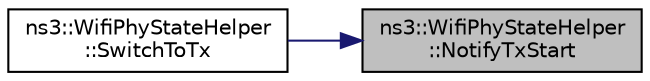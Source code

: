 digraph "ns3::WifiPhyStateHelper::NotifyTxStart"
{
 // LATEX_PDF_SIZE
  edge [fontname="Helvetica",fontsize="10",labelfontname="Helvetica",labelfontsize="10"];
  node [fontname="Helvetica",fontsize="10",shape=record];
  rankdir="RL";
  Node1 [label="ns3::WifiPhyStateHelper\l::NotifyTxStart",height=0.2,width=0.4,color="black", fillcolor="grey75", style="filled", fontcolor="black",tooltip="Notify all WifiPhyListener that the transmission has started for the given duration."];
  Node1 -> Node2 [dir="back",color="midnightblue",fontsize="10",style="solid",fontname="Helvetica"];
  Node2 [label="ns3::WifiPhyStateHelper\l::SwitchToTx",height=0.2,width=0.4,color="black", fillcolor="white", style="filled",URL="$classns3_1_1_wifi_phy_state_helper.html#a8970100c892b927f0daac3f5f39cb205",tooltip="Switch state to TX for the given duration."];
}
